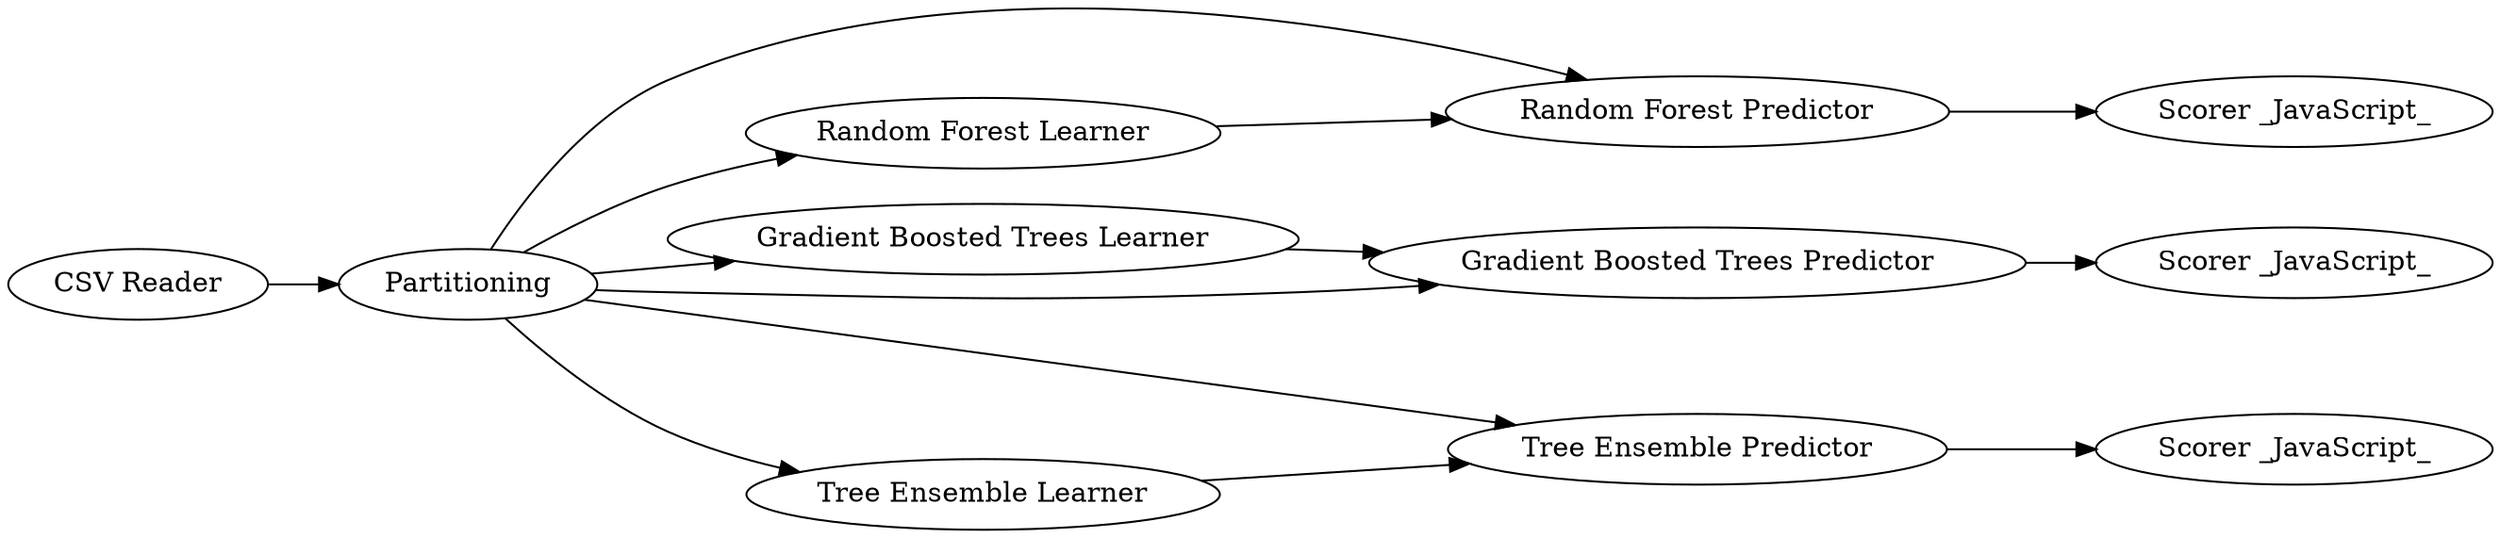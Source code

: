 digraph {
	"-7058920462333299159_18" [label="Random Forest Predictor"]
	"-7058920462333299159_25" [label="Gradient Boosted Trees Learner"]
	"-7058920462333299159_29" [label="Tree Ensemble Predictor"]
	"-7058920462333299159_27" [label="Scorer _JavaScript_"]
	"-7058920462333299159_17" [label="Random Forest Learner"]
	"-7058920462333299159_31" [label="CSV Reader"]
	"-7058920462333299159_30" [label="Scorer _JavaScript_"]
	"-7058920462333299159_19" [label="Scorer _JavaScript_"]
	"-7058920462333299159_28" [label="Tree Ensemble Learner"]
	"-7058920462333299159_2" [label=Partitioning]
	"-7058920462333299159_26" [label="Gradient Boosted Trees Predictor"]
	"-7058920462333299159_28" -> "-7058920462333299159_29"
	"-7058920462333299159_2" -> "-7058920462333299159_28"
	"-7058920462333299159_2" -> "-7058920462333299159_25"
	"-7058920462333299159_17" -> "-7058920462333299159_18"
	"-7058920462333299159_2" -> "-7058920462333299159_26"
	"-7058920462333299159_31" -> "-7058920462333299159_2"
	"-7058920462333299159_29" -> "-7058920462333299159_30"
	"-7058920462333299159_25" -> "-7058920462333299159_26"
	"-7058920462333299159_2" -> "-7058920462333299159_29"
	"-7058920462333299159_2" -> "-7058920462333299159_17"
	"-7058920462333299159_26" -> "-7058920462333299159_27"
	"-7058920462333299159_18" -> "-7058920462333299159_19"
	"-7058920462333299159_2" -> "-7058920462333299159_18"
	rankdir=LR
}
